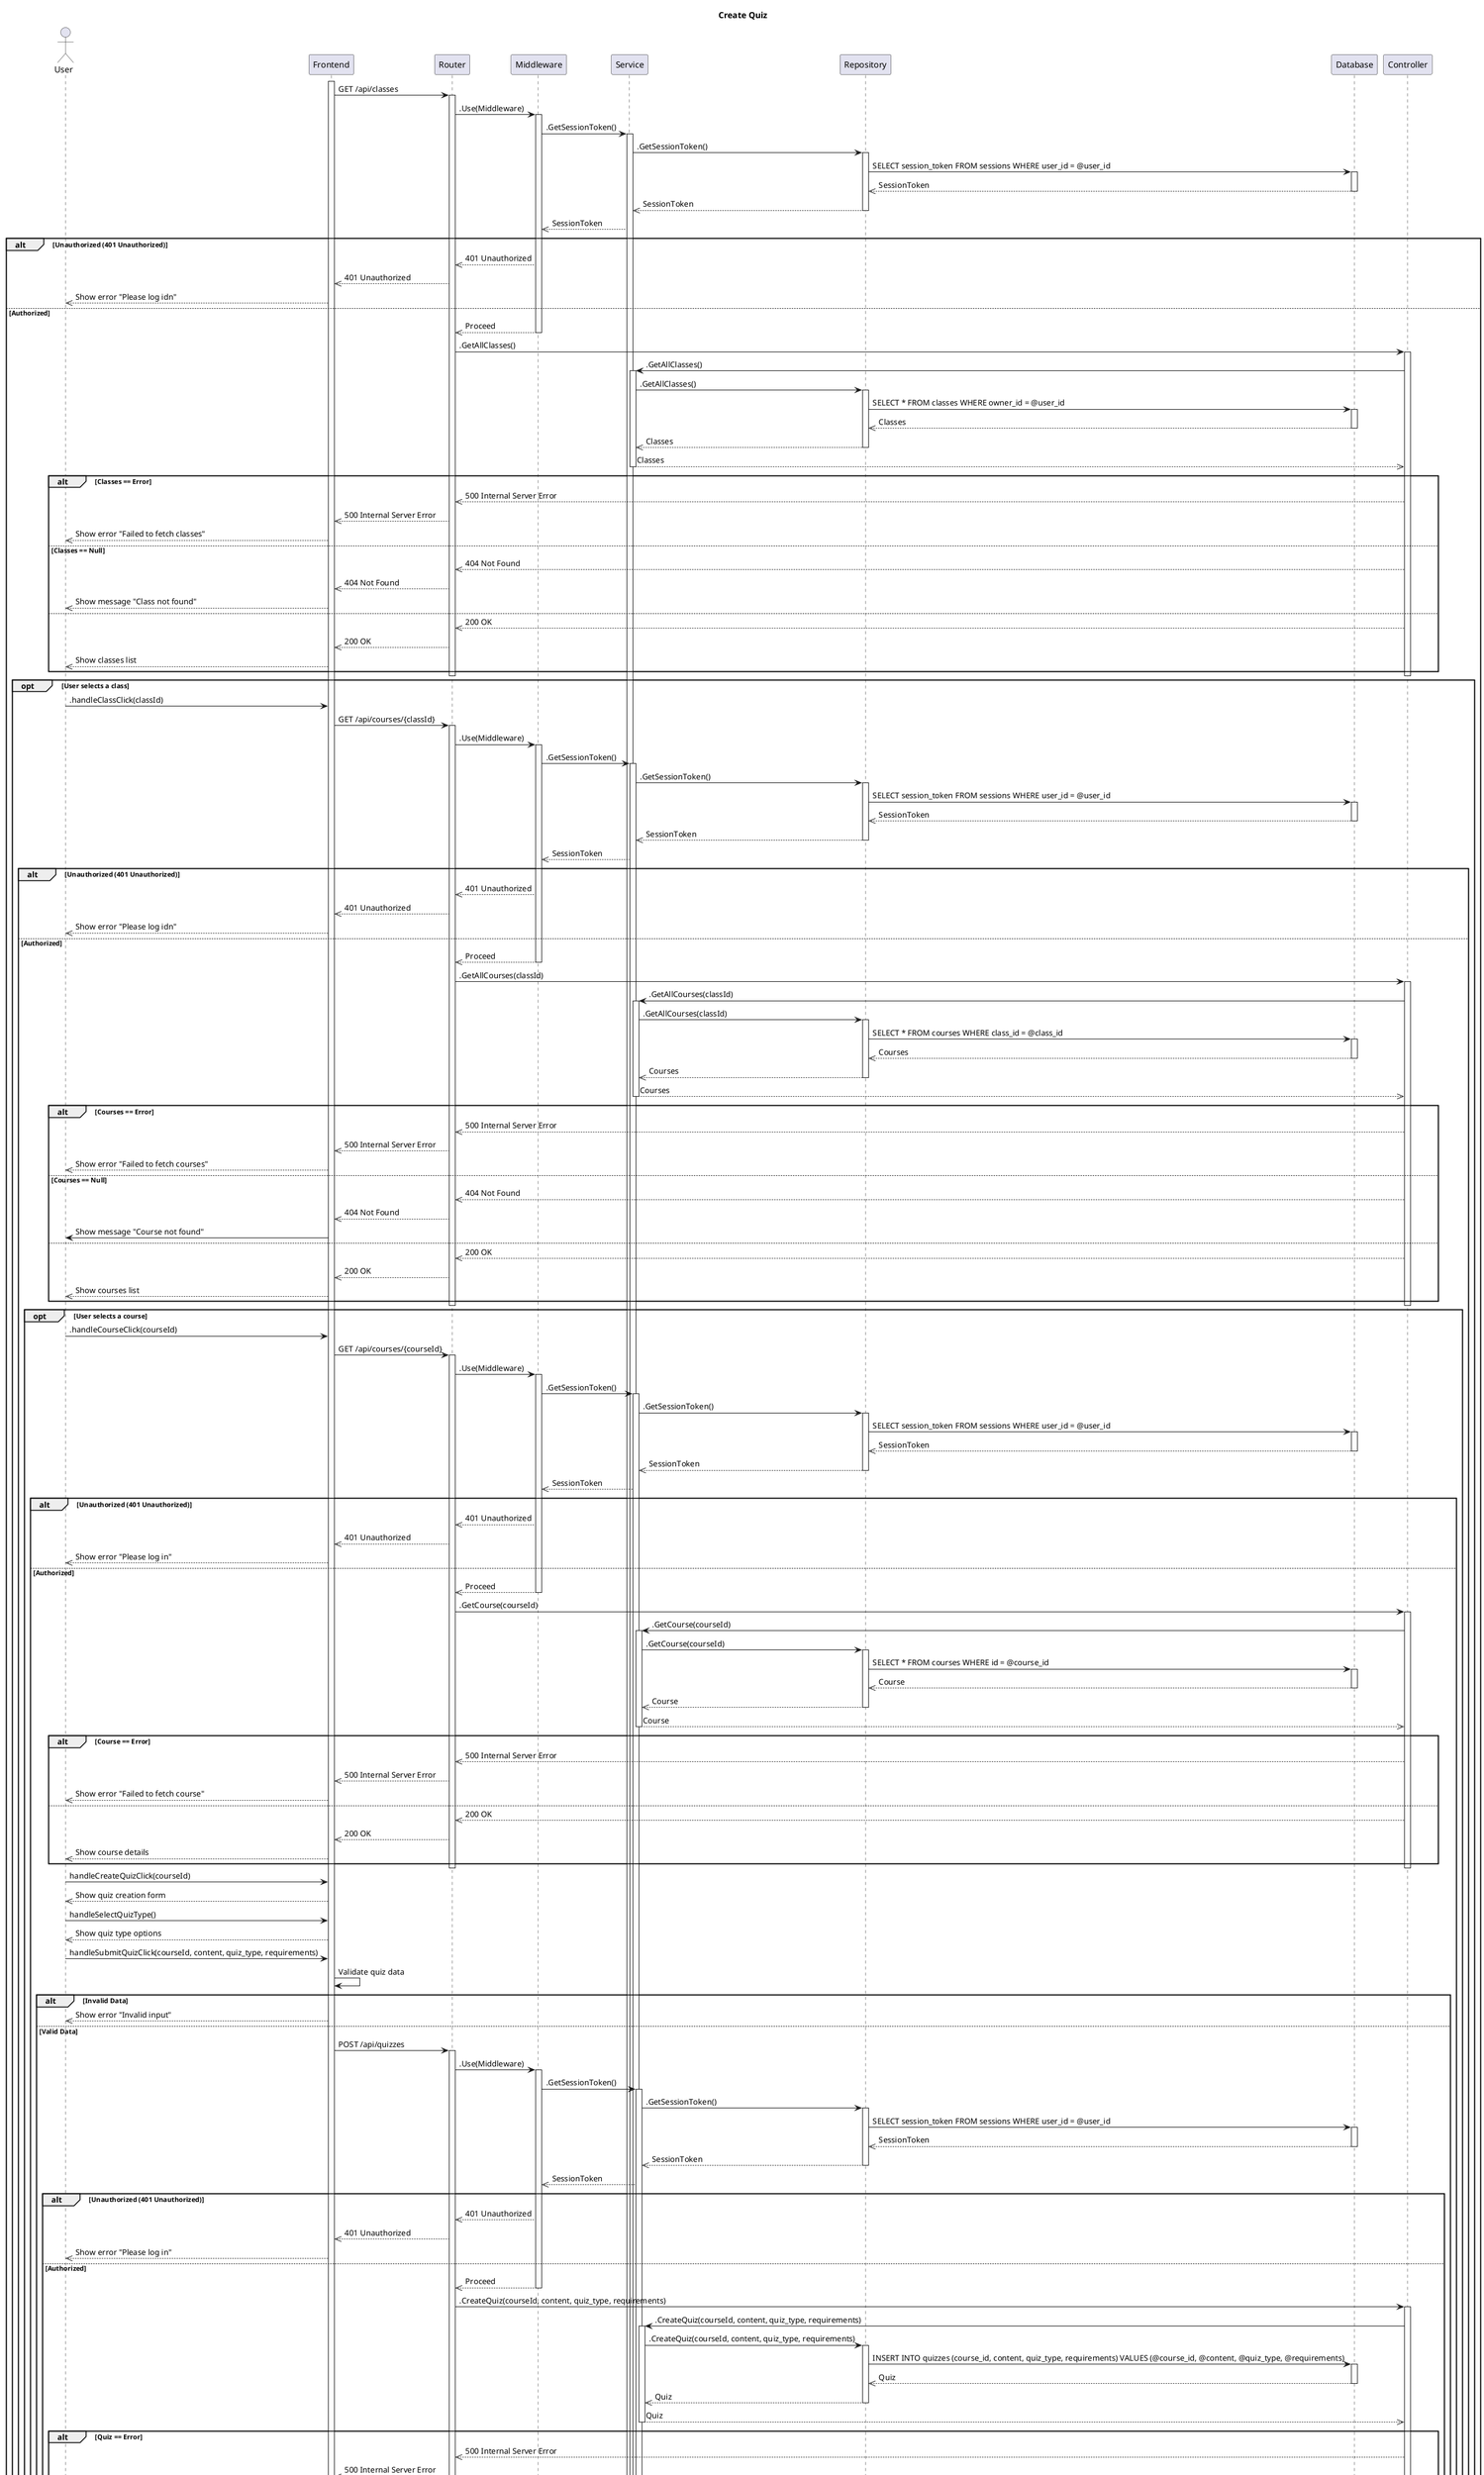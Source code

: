 @startuml SequenceDiagram
title Create Quiz

actor User

activate Frontend


Frontend -> Router: GET /api/classes
activate Router

Router -> Middleware: .Use(Middleware)
activate Middleware
Middleware -> Service: .GetSessionToken()
activate Service
Service -> Repository: .GetSessionToken()
activate Repository
Repository -> Database: SELECT session_token FROM sessions WHERE user_id = @user_id
activate Database
Database -->> Repository: SessionToken
deactivate Database
Repository -->> Service: SessionToken
deactivate Repository
Service -->> Middleware: SessionToken

alt Unauthorized (401 Unauthorized)
  Middleware -->> Router: 401 Unauthorized
  Router -->> Frontend: 401 Unauthorized
  Frontend -->> User: Show error "Please log idn"
else Authorized
  Middleware -->> Router: Proceed
  deactivate Middleware
  Router -> Controller: .GetAllClasses()
  activate Controller
  Controller -> Service: .GetAllClasses()
  activate Service
  Service -> Repository: .GetAllClasses()
  activate Repository
  Repository -> Database: SELECT * FROM classes WHERE owner_id = @user_id
  activate Database
  Database -->> Repository : Classes
  deactivate Database
  Repository -->> Service : Classes
  deactivate Repository
  Service -->> Controller : Classes
  deactivate Service
  alt Classes == Error
    Controller -->> Router : 500 Internal Server Error
    Router -->> Frontend : 500 Internal Server Error
    Frontend -->> User : Show error "Failed to fetch classes"
  else Classes == Null
    Controller -->> Router : 404 Not Found
    Router -->> Frontend : 404 Not Found
    Frontend -->> User : Show message "Class not found"
  else
    Controller -->> Router : 200 OK
    Router -->> Frontend : 200 OK
    Frontend -->> User : Show classes list
  end
  deactivate Controller
  deactivate Router

  opt User selects a class
    User -> Frontend: .handleClassClick(classId)
    Frontend -> Router: GET /api/courses/{classId}
    activate Router

    Router -> Middleware: .Use(Middleware)
    activate Middleware
    Middleware -> Service: .GetSessionToken()
    activate Service
    Service -> Repository: .GetSessionToken()
    activate Repository
    Repository -> Database: SELECT session_token FROM sessions WHERE user_id = @user_id
    activate Database
    Database -->> Repository: SessionToken
    deactivate Database
    Repository -->> Service: SessionToken
    deactivate Repository
    Service -->> Middleware: SessionToken
    alt Unauthorized (401 Unauthorized)
      Middleware -->> Router: 401 Unauthorized
      Router -->> Frontend: 401 Unauthorized
      Frontend -->> User: Show error "Please log idn"
    else Authorized
      Middleware -->> Router: Proceed
      deactivate Middleware
      Router -> Controller: .GetAllCourses(classId)
      activate Controller
      Controller -> Service: .GetAllCourses(classId)
      activate Service
      Service -> Repository: .GetAllCourses(classId)
      activate Repository
      Repository -> Database: SELECT * FROM courses WHERE class_id = @class_id
      activate Database
      Database -->> Repository : Courses
      deactivate Database
      Repository -->> Service : Courses
      deactivate Repository
      Service -->> Controller : Courses
      deactivate Service
      alt Courses == Error
        Controller -->> Router : 500 Internal Server Error
        Router -->> Frontend : 500 Internal Server Error
        Frontend -->> User : Show error "Failed to fetch courses"
      else Courses == Null
        Controller -->> Router : 404 Not Found
        Router -->> Frontend : 404 Not Found
        Frontend -> User: Show message "Course not found"
      else
        Controller -->> Router : 200 OK
        Router -->> Frontend : 200 OK
        Frontend -->> User : Show courses list
      end
      deactivate Controller
      deactivate Router
      
      opt User selects a course
        User -> Frontend: .handleCourseClick(courseId)
        Frontend -> Router: GET /api/courses/{courseId}
        activate Router
        Router -> Middleware: .Use(Middleware)
        activate Middleware
        Middleware -> Service: .GetSessionToken()
        activate Service
        Service -> Repository: .GetSessionToken()
        activate Repository
        Repository -> Database: SELECT session_token FROM sessions WHERE user_id = @user_id
        activate Database
        Database -->> Repository: SessionToken
        deactivate Database
        Repository -->> Service: SessionToken
        deactivate Repository
        Service -->> Middleware: SessionToken
        alt Unauthorized (401 Unauthorized)
          Middleware -->> Router: 401 Unauthorized
          Router -->> Frontend: 401 Unauthorized
          Frontend -->> User: Show error "Please log in"
        else Authorized
          Middleware -->> Router: Proceed
          deactivate Middleware
          Router -> Controller: .GetCourse(courseId)
          activate Controller
          Controller -> Service: .GetCourse(courseId)
          activate Service
          Service -> Repository: .GetCourse(courseId)
          activate Repository
          Repository -> Database: SELECT * FROM courses WHERE id = @course_id
          activate Database
          Database -->> Repository : Course
          deactivate Database
          Repository -->> Service : Course
          deactivate Repository
          Service -->> Controller : Course
          deactivate Service
          alt Course == Error
            Controller -->> Router : 500 Internal Server Error
            Router -->> Frontend : 500 Internal Server Error
            Frontend -->> User : Show error "Failed to fetch course"
          else
            Controller -->> Router : 200 OK
            Router -->> Frontend : 200 OK
            Frontend -->> User : Show course details
          end
          deactivate Controller
          deactivate Router
          User -> Frontend : handleCreateQuizClick(courseId)
          Frontend -->> User : Show quiz creation form
          User -> Frontend : handleSelectQuizType()
          Frontend -->> User : Show quiz type options
          User -> Frontend : handleSubmitQuizClick(courseId, content, quiz_type, requirements)
          Frontend -> Frontend : Validate quiz data
          alt Invalid Data
            Frontend -->> User : Show error "Invalid input"
          else Valid Data
            Frontend -> Router: POST /api/quizzes
            activate Router
            Router -> Middleware: .Use(Middleware)
            activate Middleware
            Middleware -> Service: .GetSessionToken()
            activate Service
            Service -> Repository: .GetSessionToken()
            activate Repository
            Repository -> Database: SELECT session_token FROM sessions WHERE user_id = @user_id
            activate Database
            Database -->> Repository: SessionToken
            deactivate Database
            Repository -->> Service: SessionToken
            deactivate Repository
            Service -->> Middleware: SessionToken
            alt Unauthorized (401 Unauthorized)
              Middleware -->> Router: 401 Unauthorized
              Router -->> Frontend: 401 Unauthorized
              Frontend -->> User: Show error "Please log in"
            else Authorized
              Middleware -->> Router: Proceed
              deactivate Middleware
              Router -> Controller: .CreateQuiz(courseId, content, quiz_type, requirements)
              activate Controller
              Controller -> Service: .CreateQuiz(courseId, content, quiz_type, requirements)
              activate Service
              Service -> Repository: .CreateQuiz(courseId, content, quiz_type, requirements)
              activate Repository
              Repository -> Database: INSERT INTO quizzes (course_id, content, quiz_type, requirements) VALUES (@course_id, @content, @quiz_type, @requirements)
              activate Database
              Database -->> Repository : Quiz
              deactivate Database
              Repository -->> Service : Quiz
              deactivate Repository
              Service -->> Controller : Quiz
              deactivate Service
              alt Quiz == Error
                Controller -->> Router : 500 Internal Server Error
                Router -->> Frontend : 500 Internal Server Error
                Frontend -->> User : Show error "Quiz creation failed"
              else
                Controller -->> Router : 201 Created
                Router -->> Frontend : 201 Created
                Frontend -->> User : Show success "Quiz created"
              end
              deactivate Controller
              deactivate Router
            end
          end
        end
      end
    end
  end
end
@enduml
